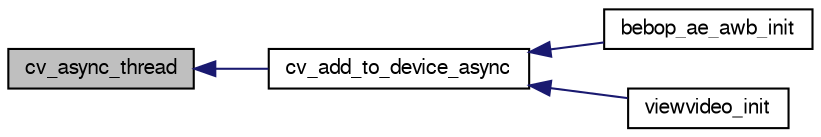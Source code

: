 digraph "cv_async_thread"
{
  edge [fontname="FreeSans",fontsize="10",labelfontname="FreeSans",labelfontsize="10"];
  node [fontname="FreeSans",fontsize="10",shape=record];
  rankdir="LR";
  Node1 [label="cv_async_thread",height=0.2,width=0.4,color="black", fillcolor="grey75", style="filled", fontcolor="black"];
  Node1 -> Node2 [dir="back",color="midnightblue",fontsize="10",style="solid",fontname="FreeSans"];
  Node2 [label="cv_add_to_device_async",height=0.2,width=0.4,color="black", fillcolor="white", style="filled",URL="$cv_8h.html#af89655c9c578e838cb71808c422d0b15"];
  Node2 -> Node3 [dir="back",color="midnightblue",fontsize="10",style="solid",fontname="FreeSans"];
  Node3 [label="bebop_ae_awb_init",height=0.2,width=0.4,color="black", fillcolor="white", style="filled",URL="$bebop__ae__awb_8h.html#a488d91f59b9036f352ebc7fcafdedf7b"];
  Node2 -> Node4 [dir="back",color="midnightblue",fontsize="10",style="solid",fontname="FreeSans"];
  Node4 [label="viewvideo_init",height=0.2,width=0.4,color="black", fillcolor="white", style="filled",URL="$viewvideo_8h.html#a8479777ac5ff98cdf58349e741f04005",tooltip="Initialize the view video. "];
}
